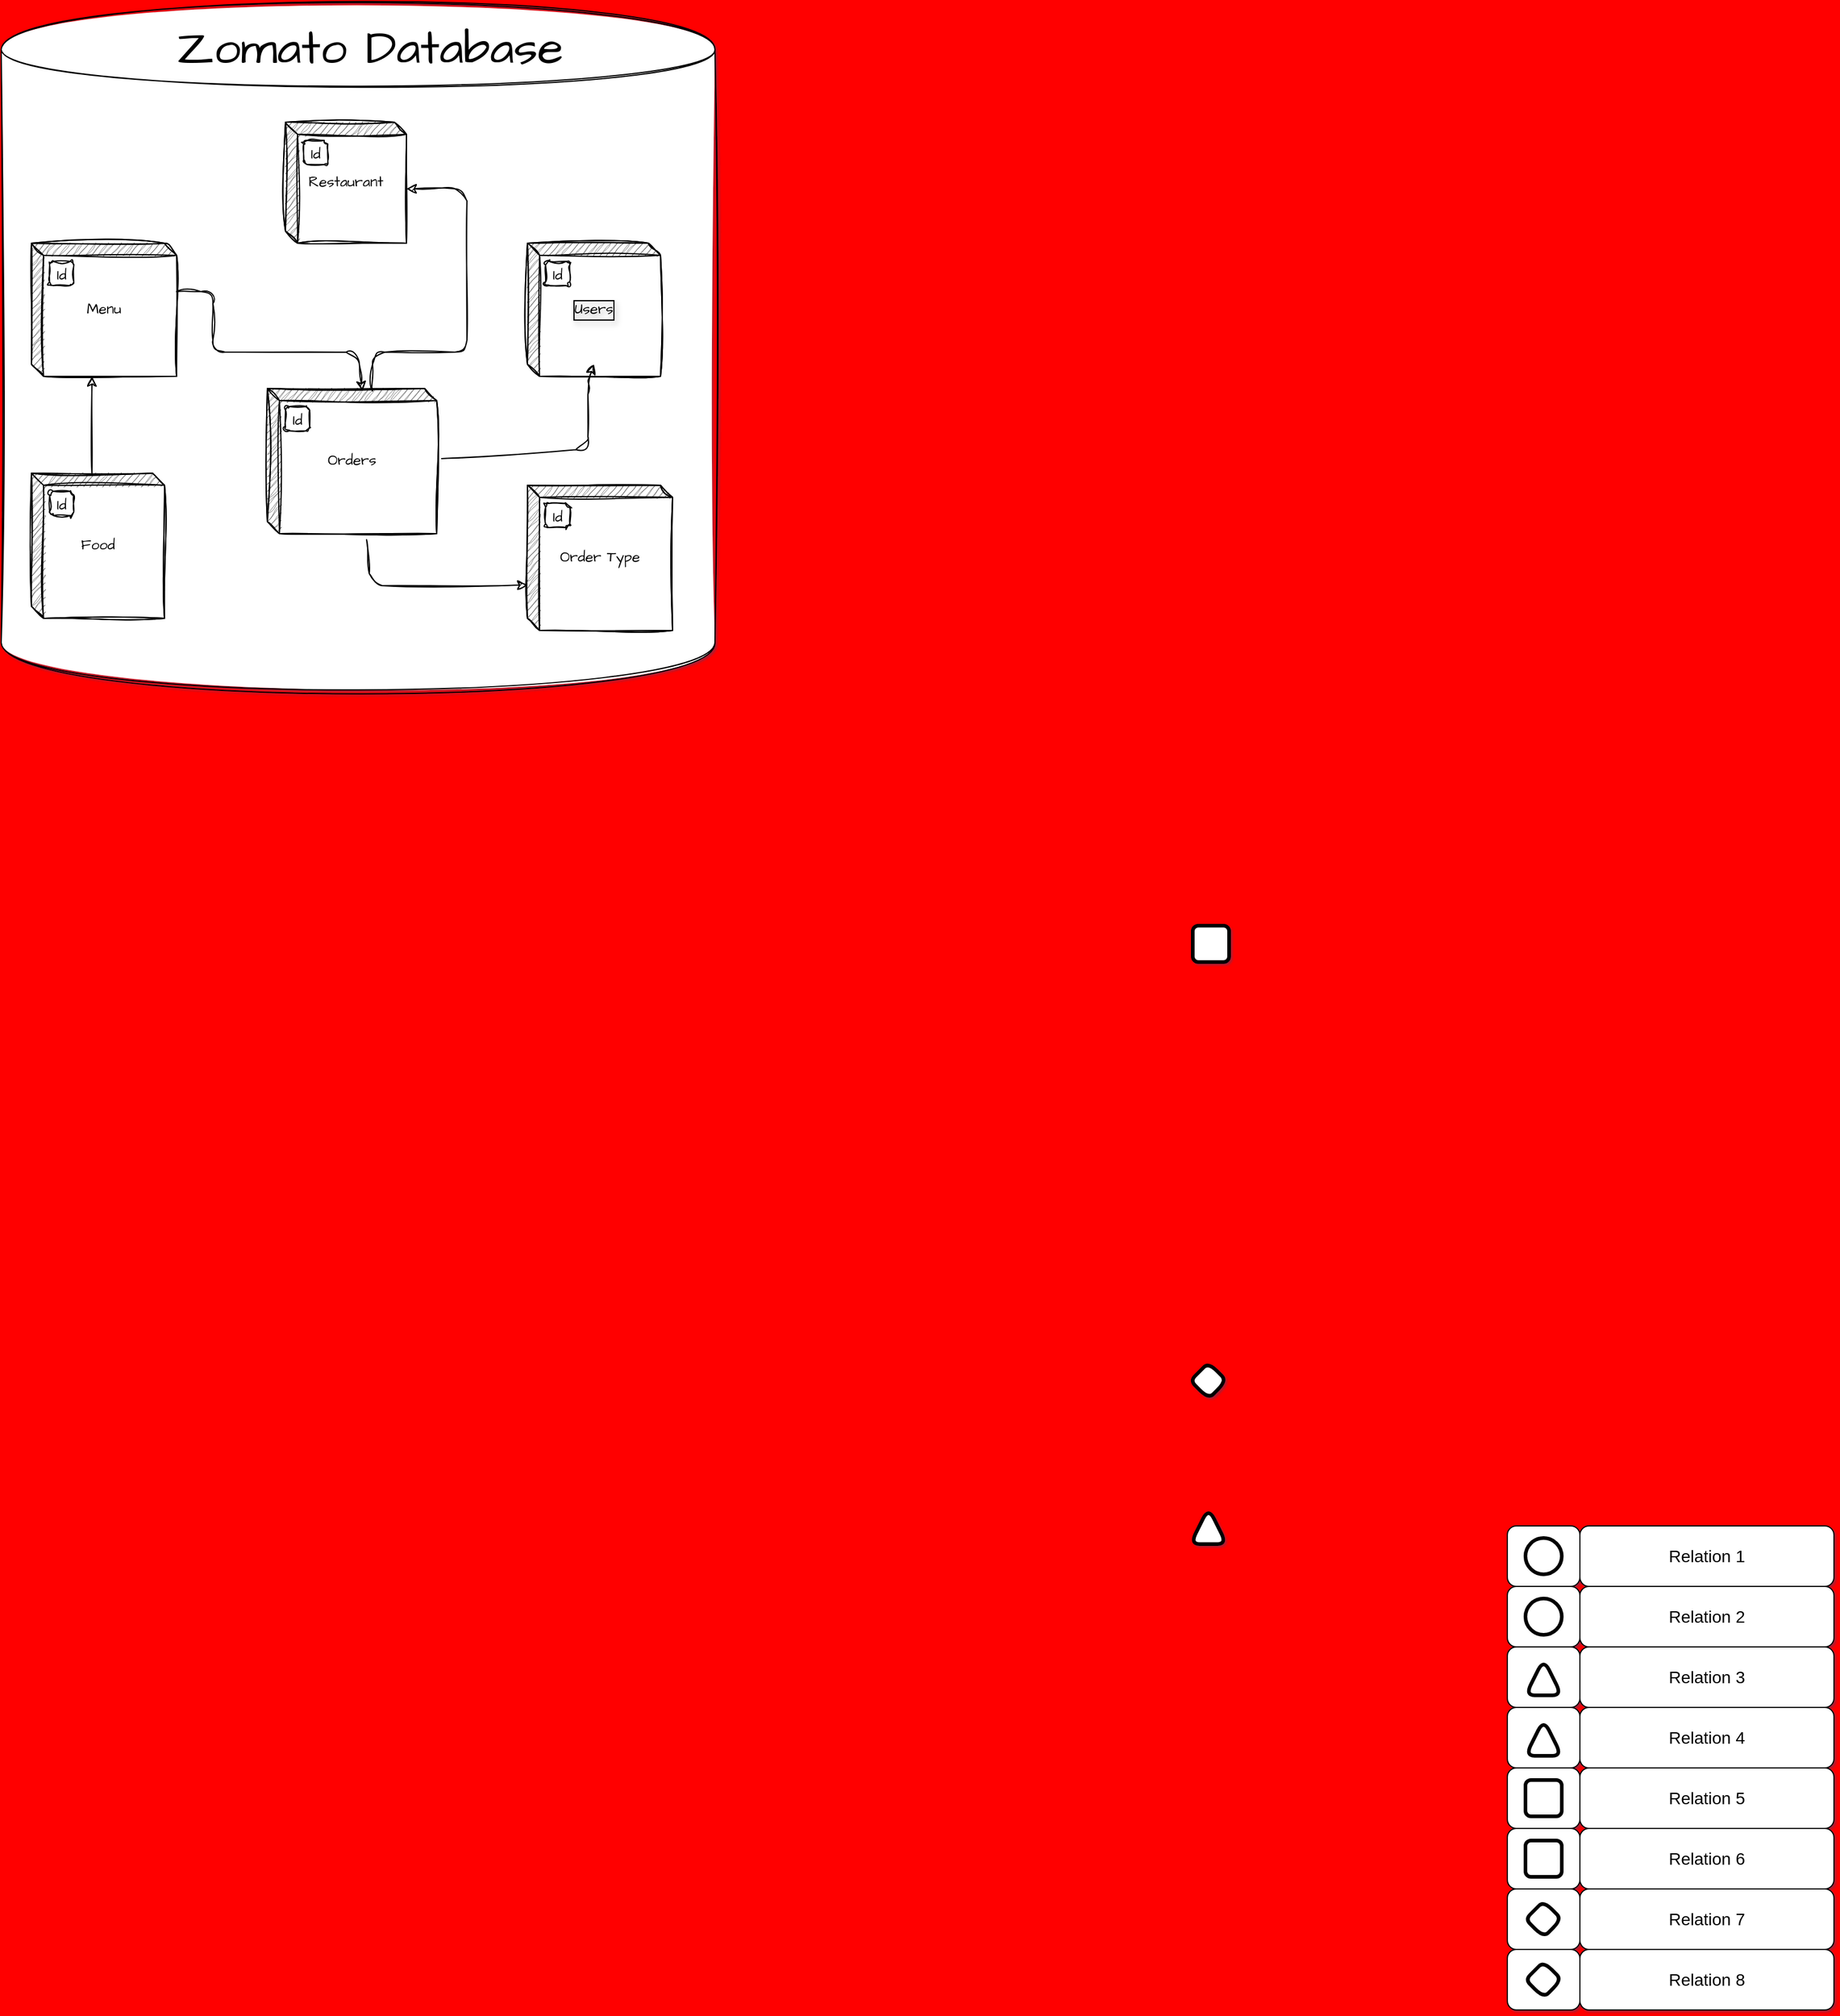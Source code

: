 <mxfile version="27.2.0">
  <diagram name="Page-1" id="bd83a815-5ea8-2e97-e5ec-87c9f400f2fa">
    <mxGraphModel dx="1237" dy="1903" grid="1" gridSize="10" guides="1" tooltips="1" connect="1" arrows="1" fold="1" page="1" pageScale="1.5" pageWidth="1169" pageHeight="826" background="#FF0000" math="0" shadow="1" adaptiveColors="auto">
      <root>
        <mxCell id="0" style=";html=1;" />
        <mxCell id="1" style=";html=1;" parent="0" />
        <mxCell id="1516e18e63f93b96-4" value="" style="whiteSpace=wrap;html=1;rounded=1;shadow=0;strokeWidth=1;fontSize=14;labelBackgroundColor=none;" parent="1" vertex="1">
          <mxGeometry x="1400" y="1140" width="60" height="50" as="geometry" />
        </mxCell>
        <mxCell id="1516e18e63f93b96-5" value="Relation 8" style="whiteSpace=wrap;html=1;rounded=1;shadow=0;strokeWidth=1;fontSize=14;labelBackgroundColor=none;" parent="1" vertex="1">
          <mxGeometry x="1460" y="1140" width="210" height="50" as="geometry" />
        </mxCell>
        <mxCell id="1516e18e63f93b96-12" value="" style="rhombus;whiteSpace=wrap;html=1;rounded=1;shadow=0;strokeWidth=3;fontSize=14;labelBackgroundColor=none;" parent="1" vertex="1">
          <mxGeometry x="1415" y="1150" width="30" height="30" as="geometry" />
        </mxCell>
        <mxCell id="1516e18e63f93b96-14" value="" style="whiteSpace=wrap;html=1;rounded=1;shadow=0;strokeWidth=1;fontSize=14;labelBackgroundColor=none;" parent="1" vertex="1">
          <mxGeometry x="1400" y="1090" width="60" height="50" as="geometry" />
        </mxCell>
        <mxCell id="1516e18e63f93b96-15" value="Relation 7" style="whiteSpace=wrap;html=1;rounded=1;shadow=0;strokeWidth=1;fontSize=14;labelBackgroundColor=none;" parent="1" vertex="1">
          <mxGeometry x="1460" y="1090" width="210" height="50" as="geometry" />
        </mxCell>
        <mxCell id="1516e18e63f93b96-18" value="" style="whiteSpace=wrap;html=1;rounded=1;shadow=0;strokeWidth=1;fontSize=14;labelBackgroundColor=none;" parent="1" vertex="1">
          <mxGeometry x="1400" y="1040" width="60" height="50" as="geometry" />
        </mxCell>
        <mxCell id="1516e18e63f93b96-19" value="Relation 6" style="whiteSpace=wrap;html=1;rounded=1;shadow=0;strokeWidth=1;fontSize=14;labelBackgroundColor=none;" parent="1" vertex="1">
          <mxGeometry x="1460" y="1040" width="210" height="50" as="geometry" />
        </mxCell>
        <mxCell id="1516e18e63f93b96-20" value="" style="whiteSpace=wrap;html=1;rounded=1;shadow=0;strokeWidth=1;fontSize=14;labelBackgroundColor=none;" parent="1" vertex="1">
          <mxGeometry x="1400" y="990" width="60" height="50" as="geometry" />
        </mxCell>
        <mxCell id="1516e18e63f93b96-21" value="Relation 5" style="whiteSpace=wrap;html=1;rounded=1;shadow=0;strokeWidth=1;fontSize=14;labelBackgroundColor=none;" parent="1" vertex="1">
          <mxGeometry x="1460" y="990" width="210" height="50" as="geometry" />
        </mxCell>
        <mxCell id="1516e18e63f93b96-22" value="" style="whiteSpace=wrap;html=1;rounded=1;shadow=0;strokeWidth=1;fontSize=14;labelBackgroundColor=none;" parent="1" vertex="1">
          <mxGeometry x="1400" y="940" width="60" height="50" as="geometry" />
        </mxCell>
        <mxCell id="1516e18e63f93b96-23" value="Relation 4" style="whiteSpace=wrap;html=1;rounded=1;shadow=0;strokeWidth=1;fontSize=14;labelBackgroundColor=none;" parent="1" vertex="1">
          <mxGeometry x="1460" y="940" width="210" height="50" as="geometry" />
        </mxCell>
        <mxCell id="1516e18e63f93b96-24" value="" style="whiteSpace=wrap;html=1;rounded=1;shadow=0;strokeWidth=1;fontSize=14;labelBackgroundColor=none;" parent="1" vertex="1">
          <mxGeometry x="1400" y="890" width="60" height="50" as="geometry" />
        </mxCell>
        <mxCell id="1516e18e63f93b96-25" value="Relation 3" style="whiteSpace=wrap;html=1;rounded=1;shadow=0;strokeWidth=1;fontSize=14;labelBackgroundColor=none;" parent="1" vertex="1">
          <mxGeometry x="1460" y="890" width="210" height="50" as="geometry" />
        </mxCell>
        <mxCell id="1516e18e63f93b96-26" value="" style="whiteSpace=wrap;html=1;rounded=1;shadow=0;strokeWidth=1;fontSize=14;labelBackgroundColor=none;" parent="1" vertex="1">
          <mxGeometry x="1400" y="840" width="60" height="50" as="geometry" />
        </mxCell>
        <mxCell id="1516e18e63f93b96-27" value="Relation 2" style="whiteSpace=wrap;html=1;rounded=1;shadow=0;strokeWidth=1;fontSize=14;labelBackgroundColor=none;" parent="1" vertex="1">
          <mxGeometry x="1460" y="840" width="210" height="50" as="geometry" />
        </mxCell>
        <mxCell id="1516e18e63f93b96-28" value="" style="whiteSpace=wrap;html=1;rounded=1;shadow=0;strokeWidth=1;fontSize=14;labelBackgroundColor=none;" parent="1" vertex="1">
          <mxGeometry x="1400" y="790" width="60" height="50" as="geometry" />
        </mxCell>
        <mxCell id="1516e18e63f93b96-29" value="Relation 1" style="whiteSpace=wrap;html=1;rounded=1;shadow=0;strokeWidth=1;fontSize=14;labelBackgroundColor=none;" parent="1" vertex="1">
          <mxGeometry x="1460" y="790" width="210" height="50" as="geometry" />
        </mxCell>
        <mxCell id="1516e18e63f93b96-6" value="" style="ellipse;whiteSpace=wrap;html=1;rounded=1;shadow=0;strokeWidth=3;fontSize=14;labelBackgroundColor=none;" parent="1" vertex="1">
          <mxGeometry x="1415" y="800" width="30" height="30" as="geometry" />
        </mxCell>
        <mxCell id="1516e18e63f93b96-7" value="" style="ellipse;whiteSpace=wrap;html=1;rounded=1;shadow=0;strokeWidth=3;fontSize=14;labelBackgroundColor=none;" parent="1" vertex="1">
          <mxGeometry x="1415" y="850" width="30" height="30" as="geometry" />
        </mxCell>
        <mxCell id="1516e18e63f93b96-8" value="" style="triangle;whiteSpace=wrap;html=1;rounded=1;shadow=0;strokeWidth=3;fontSize=14;direction=north;labelBackgroundColor=none;" parent="1" vertex="1">
          <mxGeometry x="1415" y="950" width="30" height="30" as="geometry" />
        </mxCell>
        <mxCell id="1516e18e63f93b96-9" value="" style="triangle;whiteSpace=wrap;html=1;rounded=1;shadow=0;strokeWidth=3;fontSize=14;direction=north;labelBackgroundColor=none;" parent="1" vertex="1">
          <mxGeometry x="1415" y="900" width="30" height="30" as="geometry" />
        </mxCell>
        <mxCell id="1516e18e63f93b96-10" value="" style="whiteSpace=wrap;html=1;rounded=1;shadow=0;strokeWidth=3;fontSize=14;labelBackgroundColor=none;" parent="1" vertex="1">
          <mxGeometry x="1415" y="1000" width="30" height="30" as="geometry" />
        </mxCell>
        <mxCell id="1516e18e63f93b96-11" value="" style="whiteSpace=wrap;html=1;rounded=1;shadow=0;strokeWidth=3;fontSize=14;labelBackgroundColor=none;" parent="1" vertex="1">
          <mxGeometry x="1415" y="1050" width="30" height="30" as="geometry" />
        </mxCell>
        <mxCell id="1516e18e63f93b96-13" value="" style="rhombus;whiteSpace=wrap;html=1;rounded=1;shadow=0;strokeWidth=3;fontSize=14;labelBackgroundColor=none;" parent="1" vertex="1">
          <mxGeometry x="1415" y="1100" width="30" height="30" as="geometry" />
        </mxCell>
        <mxCell id="1516e18e63f93b96-37" value="" style="triangle;whiteSpace=wrap;html=1;rounded=1;shadow=0;strokeWidth=3;fontSize=14;direction=north;labelBackgroundColor=none;" parent="1" vertex="1">
          <mxGeometry x="1138" y="775" width="30" height="30" as="geometry" />
        </mxCell>
        <mxCell id="1516e18e63f93b96-46" value="" style="whiteSpace=wrap;html=1;rounded=1;shadow=0;strokeWidth=3;fontSize=14;labelBackgroundColor=none;" parent="1" vertex="1">
          <mxGeometry x="1140" y="294" width="30" height="30" as="geometry" />
        </mxCell>
        <mxCell id="1516e18e63f93b96-50" value="" style="rhombus;whiteSpace=wrap;html=1;rounded=1;shadow=0;strokeWidth=3;fontSize=14;labelBackgroundColor=none;" parent="1" vertex="1">
          <mxGeometry x="1138" y="655" width="30" height="30" as="geometry" />
        </mxCell>
        <mxCell id="RdeyTqE3liavMYsSUW6t-1" value="" style="shape=cylinder;whiteSpace=wrap;html=1;boundedLbl=1;backgroundOutline=1;sketch=1;hachureGap=4;jiggle=2;curveFitting=1;fontFamily=Architects Daughter;fontSource=https%3A%2F%2Ffonts.googleapis.com%2Fcss%3Ffamily%3DArchitects%2BDaughter;labelBackgroundColor=default;rounded=1;labelBorderColor=default;textShadow=1;" vertex="1" parent="1">
          <mxGeometry x="155" y="-470" width="590" height="570" as="geometry" />
        </mxCell>
        <mxCell id="RdeyTqE3liavMYsSUW6t-2" value="Orders" style="html=1;dashed=0;whiteSpace=wrap;shape=mxgraph.dfd.externalEntity;sketch=1;hachureGap=4;jiggle=2;curveFitting=1;fontFamily=Architects Daughter;fontSource=https%3A%2F%2Ffonts.googleapis.com%2Fcss%3Ffamily%3DArchitects%2BDaughter;labelBackgroundColor=none;rounded=1;" vertex="1" parent="1">
          <mxGeometry x="375" y="-150" width="140" height="120" as="geometry" />
        </mxCell>
        <mxCell id="RdeyTqE3liavMYsSUW6t-3" value="Id" style="autosize=1;part=1;resizable=0;sketch=1;hachureGap=4;jiggle=2;curveFitting=1;fontFamily=Architects Daughter;fontSource=https%3A%2F%2Ffonts.googleapis.com%2Fcss%3Ffamily%3DArchitects%2BDaughter;labelBackgroundColor=none;rounded=1;" vertex="1" parent="RdeyTqE3liavMYsSUW6t-2">
          <mxGeometry width="20" height="20" relative="1" as="geometry">
            <mxPoint x="15" y="15" as="offset" />
          </mxGeometry>
        </mxCell>
        <mxCell id="RdeyTqE3liavMYsSUW6t-4" value="Users" style="html=1;dashed=0;whiteSpace=wrap;shape=mxgraph.dfd.externalEntity;sketch=1;hachureGap=4;jiggle=2;curveFitting=1;fontFamily=Architects Daughter;fontSource=https%3A%2F%2Ffonts.googleapis.com%2Fcss%3Ffamily%3DArchitects%2BDaughter;labelBackgroundColor=none;rounded=1;labelBorderColor=default;textShadow=1;" vertex="1" parent="1">
          <mxGeometry x="590" y="-270" width="110" height="110" as="geometry" />
        </mxCell>
        <mxCell id="RdeyTqE3liavMYsSUW6t-5" value="Id" style="autosize=1;part=1;resizable=0;sketch=1;hachureGap=4;jiggle=2;curveFitting=1;fontFamily=Architects Daughter;fontSource=https%3A%2F%2Ffonts.googleapis.com%2Fcss%3Ffamily%3DArchitects%2BDaughter;labelBackgroundColor=none;rounded=1;" vertex="1" parent="RdeyTqE3liavMYsSUW6t-4">
          <mxGeometry width="20" height="20" relative="1" as="geometry">
            <mxPoint x="15" y="15" as="offset" />
          </mxGeometry>
        </mxCell>
        <mxCell id="RdeyTqE3liavMYsSUW6t-6" value="Order Type" style="html=1;dashed=0;whiteSpace=wrap;shape=mxgraph.dfd.externalEntity;sketch=1;hachureGap=4;jiggle=2;curveFitting=1;fontFamily=Architects Daughter;fontSource=https%3A%2F%2Ffonts.googleapis.com%2Fcss%3Ffamily%3DArchitects%2BDaughter;labelBackgroundColor=none;rounded=1;" vertex="1" parent="1">
          <mxGeometry x="590" y="-70" width="120" height="120" as="geometry" />
        </mxCell>
        <mxCell id="RdeyTqE3liavMYsSUW6t-7" value="Id" style="autosize=1;part=1;resizable=0;sketch=1;hachureGap=4;jiggle=2;curveFitting=1;fontFamily=Architects Daughter;fontSource=https%3A%2F%2Ffonts.googleapis.com%2Fcss%3Ffamily%3DArchitects%2BDaughter;labelBackgroundColor=none;rounded=1;" vertex="1" parent="RdeyTqE3liavMYsSUW6t-6">
          <mxGeometry width="20" height="20" relative="1" as="geometry">
            <mxPoint x="15" y="15" as="offset" />
          </mxGeometry>
        </mxCell>
        <mxCell id="RdeyTqE3liavMYsSUW6t-8" value="Menu" style="html=1;dashed=0;whiteSpace=wrap;shape=mxgraph.dfd.externalEntity;sketch=1;hachureGap=4;jiggle=2;curveFitting=1;fontFamily=Architects Daughter;fontSource=https%3A%2F%2Ffonts.googleapis.com%2Fcss%3Ffamily%3DArchitects%2BDaughter;labelBackgroundColor=none;rounded=1;" vertex="1" parent="1">
          <mxGeometry x="180" y="-270" width="120" height="110" as="geometry" />
        </mxCell>
        <mxCell id="RdeyTqE3liavMYsSUW6t-9" value="Id" style="autosize=1;part=1;resizable=0;sketch=1;hachureGap=4;jiggle=2;curveFitting=1;fontFamily=Architects Daughter;fontSource=https%3A%2F%2Ffonts.googleapis.com%2Fcss%3Ffamily%3DArchitects%2BDaughter;labelBackgroundColor=none;rounded=1;" vertex="1" parent="RdeyTqE3liavMYsSUW6t-8">
          <mxGeometry width="20" height="20" relative="1" as="geometry">
            <mxPoint x="15" y="15" as="offset" />
          </mxGeometry>
        </mxCell>
        <mxCell id="RdeyTqE3liavMYsSUW6t-10" value="Food" style="html=1;dashed=0;whiteSpace=wrap;shape=mxgraph.dfd.externalEntity;sketch=1;hachureGap=4;jiggle=2;curveFitting=1;fontFamily=Architects Daughter;fontSource=https%3A%2F%2Ffonts.googleapis.com%2Fcss%3Ffamily%3DArchitects%2BDaughter;labelBackgroundColor=none;rounded=1;" vertex="1" parent="1">
          <mxGeometry x="180" y="-80" width="110" height="120" as="geometry" />
        </mxCell>
        <mxCell id="RdeyTqE3liavMYsSUW6t-11" value="Id" style="autosize=1;part=1;resizable=0;sketch=1;hachureGap=4;jiggle=2;curveFitting=1;fontFamily=Architects Daughter;fontSource=https%3A%2F%2Ffonts.googleapis.com%2Fcss%3Ffamily%3DArchitects%2BDaughter;labelBackgroundColor=none;rounded=1;" vertex="1" parent="RdeyTqE3liavMYsSUW6t-10">
          <mxGeometry width="20" height="20" relative="1" as="geometry">
            <mxPoint x="15" y="15" as="offset" />
          </mxGeometry>
        </mxCell>
        <mxCell id="RdeyTqE3liavMYsSUW6t-13" value="" style="endArrow=classic;html=1;rounded=1;sketch=1;hachureGap=4;jiggle=2;curveFitting=1;fontFamily=Architects Daughter;fontSource=https%3A%2F%2Ffonts.googleapis.com%2Fcss%3Ffamily%3DArchitects%2BDaughter;entryX=0.56;entryY=0.02;entryDx=0;entryDy=0;entryPerimeter=0;labelBackgroundColor=none;fontColor=default;" edge="1" parent="1" target="RdeyTqE3liavMYsSUW6t-2">
          <mxGeometry width="50" height="50" relative="1" as="geometry">
            <mxPoint x="300" y="-230" as="sourcePoint" />
            <mxPoint x="440" y="-220" as="targetPoint" />
            <Array as="points">
              <mxPoint x="330" y="-230" />
              <mxPoint x="330" y="-180" />
              <mxPoint x="450" y="-180" />
            </Array>
          </mxGeometry>
        </mxCell>
        <mxCell id="RdeyTqE3liavMYsSUW6t-14" value="" style="endArrow=classic;html=1;rounded=1;sketch=1;hachureGap=4;jiggle=2;curveFitting=1;fontFamily=Architects Daughter;fontSource=https%3A%2F%2Ffonts.googleapis.com%2Fcss%3Ffamily%3DArchitects%2BDaughter;exitX=1.029;exitY=0.483;exitDx=0;exitDy=0;exitPerimeter=0;entryX=0;entryY=0;entryDx=55;entryDy=100;entryPerimeter=0;labelBackgroundColor=none;fontColor=default;" edge="1" parent="1" source="RdeyTqE3liavMYsSUW6t-2" target="RdeyTqE3liavMYsSUW6t-4">
          <mxGeometry width="50" height="50" relative="1" as="geometry">
            <mxPoint x="420" y="-130" as="sourcePoint" />
            <mxPoint x="470" y="-180" as="targetPoint" />
            <Array as="points">
              <mxPoint x="640" y="-100" />
              <mxPoint x="640" y="-155" />
            </Array>
          </mxGeometry>
        </mxCell>
        <mxCell id="RdeyTqE3liavMYsSUW6t-19" value="" style="endArrow=classic;html=1;rounded=1;sketch=1;hachureGap=4;jiggle=2;curveFitting=1;fontFamily=Architects Daughter;fontSource=https%3A%2F%2Ffonts.googleapis.com%2Fcss%3Ffamily%3DArchitects%2BDaughter;exitX=0.586;exitY=1.042;exitDx=0;exitDy=0;exitPerimeter=0;entryX=0;entryY=0;entryDx=0;entryDy=82.5;entryPerimeter=0;labelBackgroundColor=none;fontColor=default;" edge="1" parent="1" source="RdeyTqE3liavMYsSUW6t-2" target="RdeyTqE3liavMYsSUW6t-6">
          <mxGeometry width="50" height="50" relative="1" as="geometry">
            <mxPoint x="420" y="-130" as="sourcePoint" />
            <mxPoint x="470" y="-180" as="targetPoint" />
            <Array as="points">
              <mxPoint x="460" y="13" />
            </Array>
          </mxGeometry>
        </mxCell>
        <mxCell id="RdeyTqE3liavMYsSUW6t-20" value="" style="endArrow=classic;html=1;rounded=1;sketch=1;hachureGap=4;jiggle=2;curveFitting=1;fontFamily=Architects Daughter;fontSource=https%3A%2F%2Ffonts.googleapis.com%2Fcss%3Ffamily%3DArchitects%2BDaughter;exitX=0;exitY=0;exitDx=50;exitDy=0;exitPerimeter=0;labelBackgroundColor=none;fontColor=default;" edge="1" parent="1" source="RdeyTqE3liavMYsSUW6t-10">
          <mxGeometry width="50" height="50" relative="1" as="geometry">
            <mxPoint x="250" y="-120" as="sourcePoint" />
            <mxPoint x="230" y="-160" as="targetPoint" />
          </mxGeometry>
        </mxCell>
        <mxCell id="RdeyTqE3liavMYsSUW6t-22" value="Restaurant" style="html=1;dashed=0;whiteSpace=wrap;shape=mxgraph.dfd.externalEntity;sketch=1;hachureGap=4;jiggle=2;curveFitting=1;fontFamily=Architects Daughter;fontSource=https%3A%2F%2Ffonts.googleapis.com%2Fcss%3Ffamily%3DArchitects%2BDaughter;labelBackgroundColor=none;rounded=1;" vertex="1" parent="1">
          <mxGeometry x="390" y="-370" width="100" height="100" as="geometry" />
        </mxCell>
        <mxCell id="RdeyTqE3liavMYsSUW6t-23" value="Id" style="autosize=1;part=1;resizable=0;sketch=1;hachureGap=4;jiggle=2;curveFitting=1;fontFamily=Architects Daughter;fontSource=https%3A%2F%2Ffonts.googleapis.com%2Fcss%3Ffamily%3DArchitects%2BDaughter;labelBackgroundColor=none;rounded=1;" vertex="1" parent="RdeyTqE3liavMYsSUW6t-22">
          <mxGeometry width="20" height="20" relative="1" as="geometry">
            <mxPoint x="15" y="15" as="offset" />
          </mxGeometry>
        </mxCell>
        <mxCell id="RdeyTqE3liavMYsSUW6t-24" value="" style="endArrow=classic;html=1;rounded=1;sketch=1;hachureGap=4;jiggle=2;curveFitting=1;fontFamily=Architects Daughter;fontSource=https%3A%2F%2Ffonts.googleapis.com%2Fcss%3Ffamily%3DArchitects%2BDaughter;entryX=0;entryY=0;entryDx=100;entryDy=55;entryPerimeter=0;exitX=0.621;exitY=0.017;exitDx=0;exitDy=0;exitPerimeter=0;labelBackgroundColor=none;fontColor=default;" edge="1" parent="1" source="RdeyTqE3liavMYsSUW6t-2" target="RdeyTqE3liavMYsSUW6t-22">
          <mxGeometry width="50" height="50" relative="1" as="geometry">
            <mxPoint x="515" y="-180" as="sourcePoint" />
            <mxPoint x="565" y="-230" as="targetPoint" />
            <Array as="points">
              <mxPoint x="462" y="-180" />
              <mxPoint x="540" y="-180" />
              <mxPoint x="540" y="-315" />
            </Array>
          </mxGeometry>
        </mxCell>
        <mxCell id="RdeyTqE3liavMYsSUW6t-25" value="Zomato Database" style="text;html=1;align=center;verticalAlign=middle;whiteSpace=wrap;rounded=1;fontFamily=Architects Daughter;fontSource=https%3A%2F%2Ffonts.googleapis.com%2Fcss%3Ffamily%3DArchitects%2BDaughter;fontSize=39;labelBackgroundColor=none;" vertex="1" parent="1">
          <mxGeometry x="290" y="-460" width="340" height="60" as="geometry" />
        </mxCell>
      </root>
    </mxGraphModel>
  </diagram>
</mxfile>
